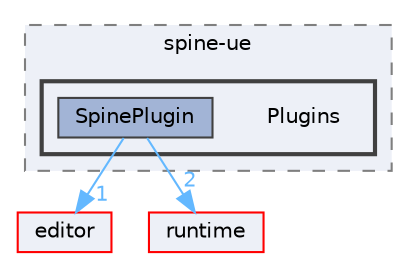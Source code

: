 digraph "external/spine-runtimes/spine-ue/Plugins"
{
 // LATEX_PDF_SIZE
  bgcolor="transparent";
  edge [fontname=Helvetica,fontsize=10,labelfontname=Helvetica,labelfontsize=10];
  node [fontname=Helvetica,fontsize=10,shape=box,height=0.2,width=0.4];
  compound=true
  subgraph clusterdir_230183d6e4aebd31f37632c64ce087e3 {
    graph [ bgcolor="#edf0f7", pencolor="grey50", label="spine-ue", fontname=Helvetica,fontsize=10 style="filled,dashed", URL="dir_230183d6e4aebd31f37632c64ce087e3.html",tooltip=""]
  subgraph clusterdir_523c18fd20c333dd41bf950568c4079d {
    graph [ bgcolor="#edf0f7", pencolor="grey25", label="", fontname=Helvetica,fontsize=10 style="filled,bold", URL="dir_523c18fd20c333dd41bf950568c4079d.html",tooltip=""]
    dir_523c18fd20c333dd41bf950568c4079d [shape=plaintext, label="Plugins"];
  dir_f56b121093e8ace2cb6a5401cd2e74cb [label="SpinePlugin", fillcolor="#a2b4d6", color="grey25", style="filled", URL="dir_f56b121093e8ace2cb6a5401cd2e74cb.html",tooltip=""];
  }
  }
  dir_bac5aa69239d34ac960582aca466258e [label="editor", fillcolor="#edf0f7", color="red", style="filled", URL="dir_bac5aa69239d34ac960582aca466258e.html",tooltip=""];
  dir_cb031e414f281a658b23dddb30bb9d2c [label="runtime", fillcolor="#edf0f7", color="red", style="filled", URL="dir_cb031e414f281a658b23dddb30bb9d2c.html",tooltip=""];
  dir_f56b121093e8ace2cb6a5401cd2e74cb->dir_bac5aa69239d34ac960582aca466258e [headlabel="1", labeldistance=1.5 headhref="dir_000749_000235.html" href="dir_000749_000235.html" color="steelblue1" fontcolor="steelblue1"];
  dir_f56b121093e8ace2cb6a5401cd2e74cb->dir_cb031e414f281a658b23dddb30bb9d2c [headlabel="2", labeldistance=1.5 headhref="dir_000749_000628.html" href="dir_000749_000628.html" color="steelblue1" fontcolor="steelblue1"];
}
